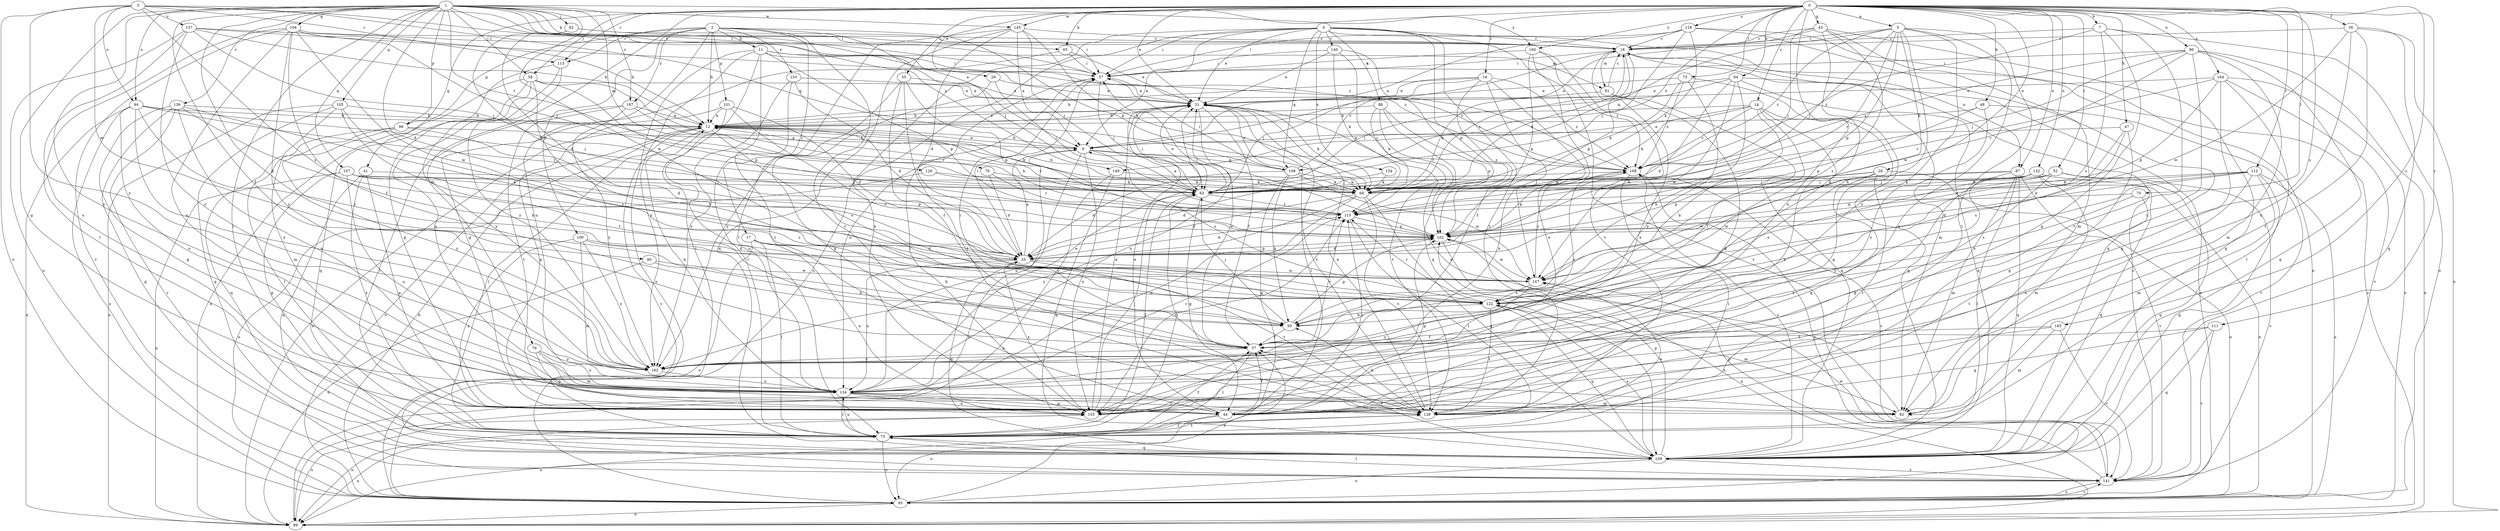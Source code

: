 strict digraph  {
0;
1;
2;
3;
4;
5;
6;
7;
11;
12;
14;
16;
17;
18;
25;
28;
29;
31;
36;
37;
41;
43;
44;
47;
48;
50;
52;
55;
57;
58;
62;
63;
64;
65;
68;
70;
73;
75;
76;
79;
80;
81;
82;
86;
87;
88;
89;
94;
95;
98;
100;
101;
102;
104;
105;
107;
108;
109;
111;
112;
113;
115;
118;
122;
126;
128;
132;
134;
136;
137;
140;
141;
145;
147;
149;
153;
154;
155;
160;
162;
164;
165;
167;
168;
0 -> 5  [label=a];
0 -> 7  [label=b];
0 -> 14  [label=c];
0 -> 16  [label=c];
0 -> 28  [label=e];
0 -> 29  [label=e];
0 -> 31  [label=e];
0 -> 36  [label=f];
0 -> 41  [label=g];
0 -> 43  [label=g];
0 -> 47  [label=h];
0 -> 48  [label=h];
0 -> 52  [label=i];
0 -> 55  [label=i];
0 -> 58  [label=j];
0 -> 64  [label=k];
0 -> 65  [label=k];
0 -> 70  [label=l];
0 -> 73  [label=l];
0 -> 76  [label=m];
0 -> 86  [label=n];
0 -> 87  [label=n];
0 -> 111  [label=r];
0 -> 112  [label=r];
0 -> 113  [label=r];
0 -> 118  [label=s];
0 -> 122  [label=s];
0 -> 132  [label=u];
0 -> 134  [label=u];
0 -> 145  [label=w];
0 -> 149  [label=x];
0 -> 160  [label=y];
0 -> 164  [label=z];
0 -> 165  [label=z];
1 -> 6  [label=a];
1 -> 25  [label=d];
1 -> 37  [label=f];
1 -> 44  [label=g];
1 -> 50  [label=h];
1 -> 57  [label=i];
1 -> 58  [label=j];
1 -> 62  [label=j];
1 -> 65  [label=k];
1 -> 75  [label=l];
1 -> 79  [label=m];
1 -> 94  [label=o];
1 -> 98  [label=p];
1 -> 104  [label=q];
1 -> 105  [label=q];
1 -> 107  [label=q];
1 -> 126  [label=t];
1 -> 134  [label=u];
1 -> 136  [label=v];
1 -> 145  [label=w];
1 -> 147  [label=w];
1 -> 149  [label=x];
1 -> 160  [label=y];
1 -> 167  [label=z];
2 -> 11  [label=b];
2 -> 12  [label=b];
2 -> 17  [label=c];
2 -> 63  [label=j];
2 -> 68  [label=k];
2 -> 98  [label=p];
2 -> 100  [label=p];
2 -> 101  [label=p];
2 -> 113  [label=r];
2 -> 128  [label=t];
2 -> 134  [label=u];
2 -> 153  [label=x];
2 -> 167  [label=z];
3 -> 57  [label=i];
3 -> 80  [label=m];
3 -> 94  [label=o];
3 -> 95  [label=o];
3 -> 108  [label=q];
3 -> 113  [label=r];
3 -> 122  [label=s];
3 -> 137  [label=v];
3 -> 162  [label=y];
3 -> 168  [label=z];
4 -> 6  [label=a];
4 -> 18  [label=c];
4 -> 31  [label=e];
4 -> 57  [label=i];
4 -> 87  [label=n];
4 -> 88  [label=n];
4 -> 95  [label=o];
4 -> 102  [label=p];
4 -> 108  [label=q];
4 -> 128  [label=t];
4 -> 140  [label=v];
4 -> 141  [label=v];
4 -> 154  [label=x];
4 -> 155  [label=x];
5 -> 18  [label=c];
5 -> 50  [label=h];
5 -> 63  [label=j];
5 -> 102  [label=p];
5 -> 108  [label=q];
5 -> 115  [label=r];
5 -> 128  [label=t];
5 -> 147  [label=w];
5 -> 155  [label=x];
5 -> 162  [label=y];
5 -> 168  [label=z];
6 -> 12  [label=b];
6 -> 89  [label=n];
6 -> 108  [label=q];
6 -> 122  [label=s];
6 -> 134  [label=u];
6 -> 155  [label=x];
6 -> 168  [label=z];
7 -> 18  [label=c];
7 -> 44  [label=g];
7 -> 95  [label=o];
7 -> 122  [label=s];
7 -> 128  [label=t];
7 -> 168  [label=z];
11 -> 57  [label=i];
11 -> 75  [label=l];
11 -> 81  [label=m];
11 -> 95  [label=o];
11 -> 102  [label=p];
11 -> 128  [label=t];
11 -> 162  [label=y];
11 -> 168  [label=z];
12 -> 6  [label=a];
12 -> 31  [label=e];
12 -> 75  [label=l];
12 -> 89  [label=n];
12 -> 95  [label=o];
12 -> 115  [label=r];
12 -> 122  [label=s];
12 -> 141  [label=v];
14 -> 6  [label=a];
14 -> 12  [label=b];
14 -> 37  [label=f];
14 -> 44  [label=g];
14 -> 50  [label=h];
14 -> 68  [label=k];
14 -> 155  [label=x];
14 -> 168  [label=z];
16 -> 12  [label=b];
16 -> 31  [label=e];
16 -> 37  [label=f];
16 -> 63  [label=j];
16 -> 147  [label=w];
16 -> 155  [label=x];
16 -> 168  [label=z];
17 -> 25  [label=d];
17 -> 75  [label=l];
17 -> 95  [label=o];
17 -> 122  [label=s];
17 -> 155  [label=x];
18 -> 57  [label=i];
18 -> 68  [label=k];
18 -> 81  [label=m];
18 -> 82  [label=m];
18 -> 102  [label=p];
18 -> 155  [label=x];
25 -> 6  [label=a];
25 -> 57  [label=i];
25 -> 102  [label=p];
25 -> 128  [label=t];
25 -> 134  [label=u];
25 -> 147  [label=w];
25 -> 155  [label=x];
28 -> 44  [label=g];
28 -> 63  [label=j];
28 -> 68  [label=k];
28 -> 95  [label=o];
28 -> 102  [label=p];
28 -> 128  [label=t];
28 -> 147  [label=w];
29 -> 31  [label=e];
29 -> 63  [label=j];
29 -> 162  [label=y];
31 -> 12  [label=b];
31 -> 37  [label=f];
31 -> 63  [label=j];
31 -> 68  [label=k];
31 -> 75  [label=l];
31 -> 128  [label=t];
31 -> 134  [label=u];
36 -> 18  [label=c];
36 -> 89  [label=n];
36 -> 109  [label=q];
36 -> 128  [label=t];
36 -> 134  [label=u];
36 -> 147  [label=w];
37 -> 31  [label=e];
37 -> 57  [label=i];
37 -> 75  [label=l];
37 -> 115  [label=r];
37 -> 162  [label=y];
37 -> 168  [label=z];
41 -> 44  [label=g];
41 -> 63  [label=j];
41 -> 109  [label=q];
41 -> 155  [label=x];
43 -> 6  [label=a];
43 -> 18  [label=c];
43 -> 50  [label=h];
43 -> 63  [label=j];
43 -> 82  [label=m];
43 -> 109  [label=q];
43 -> 122  [label=s];
44 -> 31  [label=e];
44 -> 37  [label=f];
44 -> 89  [label=n];
44 -> 95  [label=o];
44 -> 102  [label=p];
44 -> 115  [label=r];
47 -> 6  [label=a];
47 -> 25  [label=d];
47 -> 44  [label=g];
47 -> 122  [label=s];
48 -> 12  [label=b];
48 -> 102  [label=p];
48 -> 141  [label=v];
48 -> 162  [label=y];
50 -> 37  [label=f];
50 -> 63  [label=j];
50 -> 102  [label=p];
52 -> 44  [label=g];
52 -> 63  [label=j];
52 -> 68  [label=k];
52 -> 102  [label=p];
52 -> 109  [label=q];
52 -> 141  [label=v];
55 -> 31  [label=e];
55 -> 37  [label=f];
55 -> 44  [label=g];
55 -> 102  [label=p];
55 -> 128  [label=t];
57 -> 31  [label=e];
57 -> 63  [label=j];
57 -> 134  [label=u];
58 -> 31  [label=e];
58 -> 50  [label=h];
58 -> 68  [label=k];
58 -> 89  [label=n];
58 -> 102  [label=p];
58 -> 109  [label=q];
58 -> 162  [label=y];
62 -> 18  [label=c];
62 -> 25  [label=d];
62 -> 57  [label=i];
62 -> 102  [label=p];
63 -> 6  [label=a];
63 -> 12  [label=b];
63 -> 31  [label=e];
63 -> 44  [label=g];
63 -> 75  [label=l];
63 -> 115  [label=r];
64 -> 25  [label=d];
64 -> 31  [label=e];
64 -> 50  [label=h];
64 -> 63  [label=j];
64 -> 95  [label=o];
64 -> 109  [label=q];
64 -> 147  [label=w];
65 -> 31  [label=e];
65 -> 44  [label=g];
65 -> 57  [label=i];
68 -> 12  [label=b];
68 -> 18  [label=c];
68 -> 25  [label=d];
68 -> 109  [label=q];
68 -> 128  [label=t];
68 -> 134  [label=u];
68 -> 162  [label=y];
70 -> 115  [label=r];
70 -> 122  [label=s];
70 -> 128  [label=t];
73 -> 31  [label=e];
73 -> 68  [label=k];
73 -> 109  [label=q];
73 -> 162  [label=y];
73 -> 168  [label=z];
75 -> 37  [label=f];
75 -> 63  [label=j];
75 -> 89  [label=n];
75 -> 95  [label=o];
75 -> 109  [label=q];
75 -> 128  [label=t];
75 -> 134  [label=u];
75 -> 147  [label=w];
76 -> 44  [label=g];
76 -> 82  [label=m];
76 -> 134  [label=u];
76 -> 162  [label=y];
79 -> 25  [label=d];
79 -> 68  [label=k];
79 -> 115  [label=r];
80 -> 50  [label=h];
80 -> 89  [label=n];
80 -> 147  [label=w];
81 -> 18  [label=c];
81 -> 44  [label=g];
81 -> 68  [label=k];
81 -> 109  [label=q];
82 -> 31  [label=e];
86 -> 57  [label=i];
86 -> 63  [label=j];
86 -> 82  [label=m];
86 -> 89  [label=n];
86 -> 109  [label=q];
86 -> 115  [label=r];
86 -> 162  [label=y];
86 -> 168  [label=z];
87 -> 63  [label=j];
87 -> 75  [label=l];
87 -> 82  [label=m];
87 -> 109  [label=q];
87 -> 141  [label=v];
87 -> 147  [label=w];
87 -> 155  [label=x];
88 -> 12  [label=b];
88 -> 68  [label=k];
88 -> 102  [label=p];
88 -> 115  [label=r];
88 -> 128  [label=t];
89 -> 18  [label=c];
89 -> 155  [label=x];
94 -> 12  [label=b];
94 -> 63  [label=j];
94 -> 89  [label=n];
94 -> 95  [label=o];
94 -> 115  [label=r];
94 -> 122  [label=s];
94 -> 134  [label=u];
94 -> 162  [label=y];
95 -> 12  [label=b];
95 -> 37  [label=f];
95 -> 89  [label=n];
95 -> 141  [label=v];
95 -> 168  [label=z];
98 -> 6  [label=a];
98 -> 25  [label=d];
98 -> 75  [label=l];
98 -> 109  [label=q];
98 -> 162  [label=y];
100 -> 25  [label=d];
100 -> 50  [label=h];
100 -> 82  [label=m];
100 -> 155  [label=x];
100 -> 162  [label=y];
101 -> 12  [label=b];
101 -> 25  [label=d];
101 -> 44  [label=g];
101 -> 122  [label=s];
101 -> 134  [label=u];
102 -> 25  [label=d];
102 -> 57  [label=i];
102 -> 89  [label=n];
102 -> 147  [label=w];
104 -> 12  [label=b];
104 -> 18  [label=c];
104 -> 37  [label=f];
104 -> 63  [label=j];
104 -> 75  [label=l];
104 -> 134  [label=u];
104 -> 141  [label=v];
104 -> 147  [label=w];
104 -> 162  [label=y];
105 -> 12  [label=b];
105 -> 37  [label=f];
105 -> 82  [label=m];
105 -> 89  [label=n];
105 -> 109  [label=q];
105 -> 122  [label=s];
107 -> 44  [label=g];
107 -> 63  [label=j];
107 -> 68  [label=k];
107 -> 89  [label=n];
107 -> 102  [label=p];
107 -> 122  [label=s];
107 -> 134  [label=u];
108 -> 18  [label=c];
108 -> 25  [label=d];
108 -> 31  [label=e];
108 -> 44  [label=g];
108 -> 50  [label=h];
108 -> 57  [label=i];
108 -> 68  [label=k];
108 -> 147  [label=w];
109 -> 25  [label=d];
109 -> 37  [label=f];
109 -> 95  [label=o];
109 -> 102  [label=p];
109 -> 122  [label=s];
109 -> 141  [label=v];
109 -> 168  [label=z];
111 -> 37  [label=f];
111 -> 44  [label=g];
111 -> 109  [label=q];
111 -> 141  [label=v];
112 -> 25  [label=d];
112 -> 68  [label=k];
112 -> 82  [label=m];
112 -> 95  [label=o];
112 -> 109  [label=q];
112 -> 115  [label=r];
112 -> 122  [label=s];
112 -> 155  [label=x];
113 -> 44  [label=g];
113 -> 134  [label=u];
113 -> 162  [label=y];
115 -> 12  [label=b];
115 -> 25  [label=d];
115 -> 75  [label=l];
115 -> 102  [label=p];
118 -> 6  [label=a];
118 -> 18  [label=c];
118 -> 57  [label=i];
118 -> 63  [label=j];
118 -> 68  [label=k];
118 -> 95  [label=o];
118 -> 109  [label=q];
122 -> 50  [label=h];
122 -> 82  [label=m];
122 -> 109  [label=q];
122 -> 115  [label=r];
122 -> 128  [label=t];
126 -> 63  [label=j];
126 -> 68  [label=k];
126 -> 95  [label=o];
128 -> 31  [label=e];
128 -> 50  [label=h];
128 -> 75  [label=l];
132 -> 63  [label=j];
132 -> 68  [label=k];
132 -> 82  [label=m];
132 -> 95  [label=o];
132 -> 109  [label=q];
132 -> 122  [label=s];
132 -> 162  [label=y];
134 -> 12  [label=b];
134 -> 31  [label=e];
134 -> 44  [label=g];
134 -> 75  [label=l];
134 -> 82  [label=m];
134 -> 115  [label=r];
134 -> 128  [label=t];
134 -> 155  [label=x];
136 -> 12  [label=b];
136 -> 25  [label=d];
136 -> 44  [label=g];
136 -> 50  [label=h];
136 -> 109  [label=q];
136 -> 134  [label=u];
136 -> 141  [label=v];
137 -> 12  [label=b];
137 -> 18  [label=c];
137 -> 63  [label=j];
137 -> 95  [label=o];
137 -> 134  [label=u];
137 -> 162  [label=y];
137 -> 168  [label=z];
140 -> 31  [label=e];
140 -> 57  [label=i];
140 -> 68  [label=k];
140 -> 109  [label=q];
140 -> 115  [label=r];
141 -> 18  [label=c];
141 -> 75  [label=l];
141 -> 95  [label=o];
141 -> 102  [label=p];
141 -> 147  [label=w];
145 -> 6  [label=a];
145 -> 18  [label=c];
145 -> 25  [label=d];
145 -> 63  [label=j];
145 -> 68  [label=k];
145 -> 75  [label=l];
145 -> 109  [label=q];
147 -> 122  [label=s];
147 -> 134  [label=u];
147 -> 168  [label=z];
149 -> 68  [label=k];
149 -> 89  [label=n];
149 -> 109  [label=q];
153 -> 25  [label=d];
153 -> 31  [label=e];
153 -> 75  [label=l];
153 -> 162  [label=y];
154 -> 25  [label=d];
154 -> 68  [label=k];
155 -> 31  [label=e];
155 -> 57  [label=i];
155 -> 63  [label=j];
155 -> 89  [label=n];
155 -> 115  [label=r];
160 -> 57  [label=i];
160 -> 102  [label=p];
160 -> 128  [label=t];
160 -> 155  [label=x];
160 -> 168  [label=z];
162 -> 134  [label=u];
164 -> 31  [label=e];
164 -> 44  [label=g];
164 -> 75  [label=l];
164 -> 95  [label=o];
164 -> 102  [label=p];
164 -> 115  [label=r];
164 -> 141  [label=v];
165 -> 37  [label=f];
165 -> 82  [label=m];
165 -> 141  [label=v];
165 -> 155  [label=x];
167 -> 12  [label=b];
167 -> 75  [label=l];
167 -> 115  [label=r];
167 -> 128  [label=t];
167 -> 162  [label=y];
168 -> 63  [label=j];
168 -> 75  [label=l];
168 -> 102  [label=p];
168 -> 141  [label=v];
}
